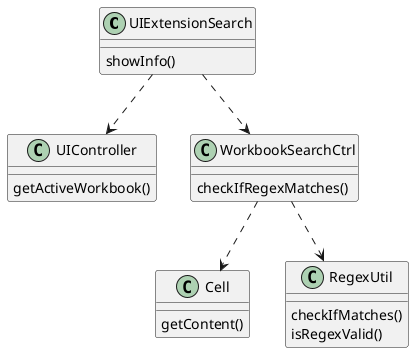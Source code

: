 @startuml
class UIExtensionSearch{
    showInfo()
}
class UIController{
    getActiveWorkbook()
}
class WorkbookSearchCtrl{
    checkIfRegexMatches()
}
class Cell{
    getContent()
}
class RegexUtil {
    checkIfMatches()
    isRegexValid()
}

UIExtensionSearch ..> UIController
UIExtensionSearch ..> WorkbookSearchCtrl
WorkbookSearchCtrl ..> Cell
WorkbookSearchCtrl ..> RegexUtil
@enduml